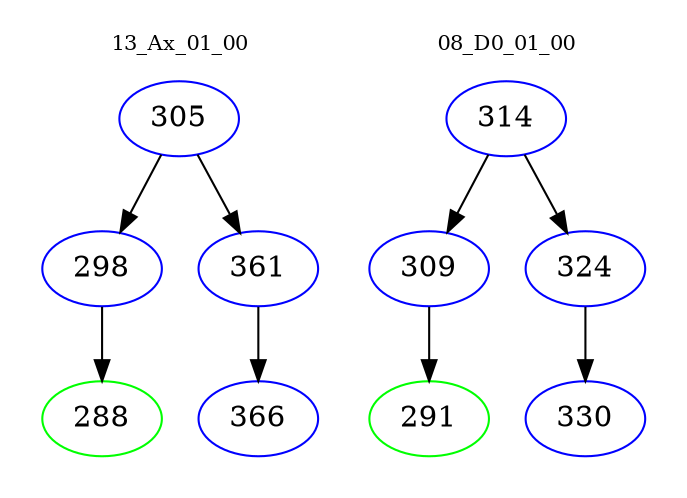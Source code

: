 digraph{
subgraph cluster_0 {
color = white
label = "13_Ax_01_00";
fontsize=10;
T0_305 [label="305", color="blue"]
T0_305 -> T0_298 [color="black"]
T0_298 [label="298", color="blue"]
T0_298 -> T0_288 [color="black"]
T0_288 [label="288", color="green"]
T0_305 -> T0_361 [color="black"]
T0_361 [label="361", color="blue"]
T0_361 -> T0_366 [color="black"]
T0_366 [label="366", color="blue"]
}
subgraph cluster_1 {
color = white
label = "08_D0_01_00";
fontsize=10;
T1_314 [label="314", color="blue"]
T1_314 -> T1_309 [color="black"]
T1_309 [label="309", color="blue"]
T1_309 -> T1_291 [color="black"]
T1_291 [label="291", color="green"]
T1_314 -> T1_324 [color="black"]
T1_324 [label="324", color="blue"]
T1_324 -> T1_330 [color="black"]
T1_330 [label="330", color="blue"]
}
}
